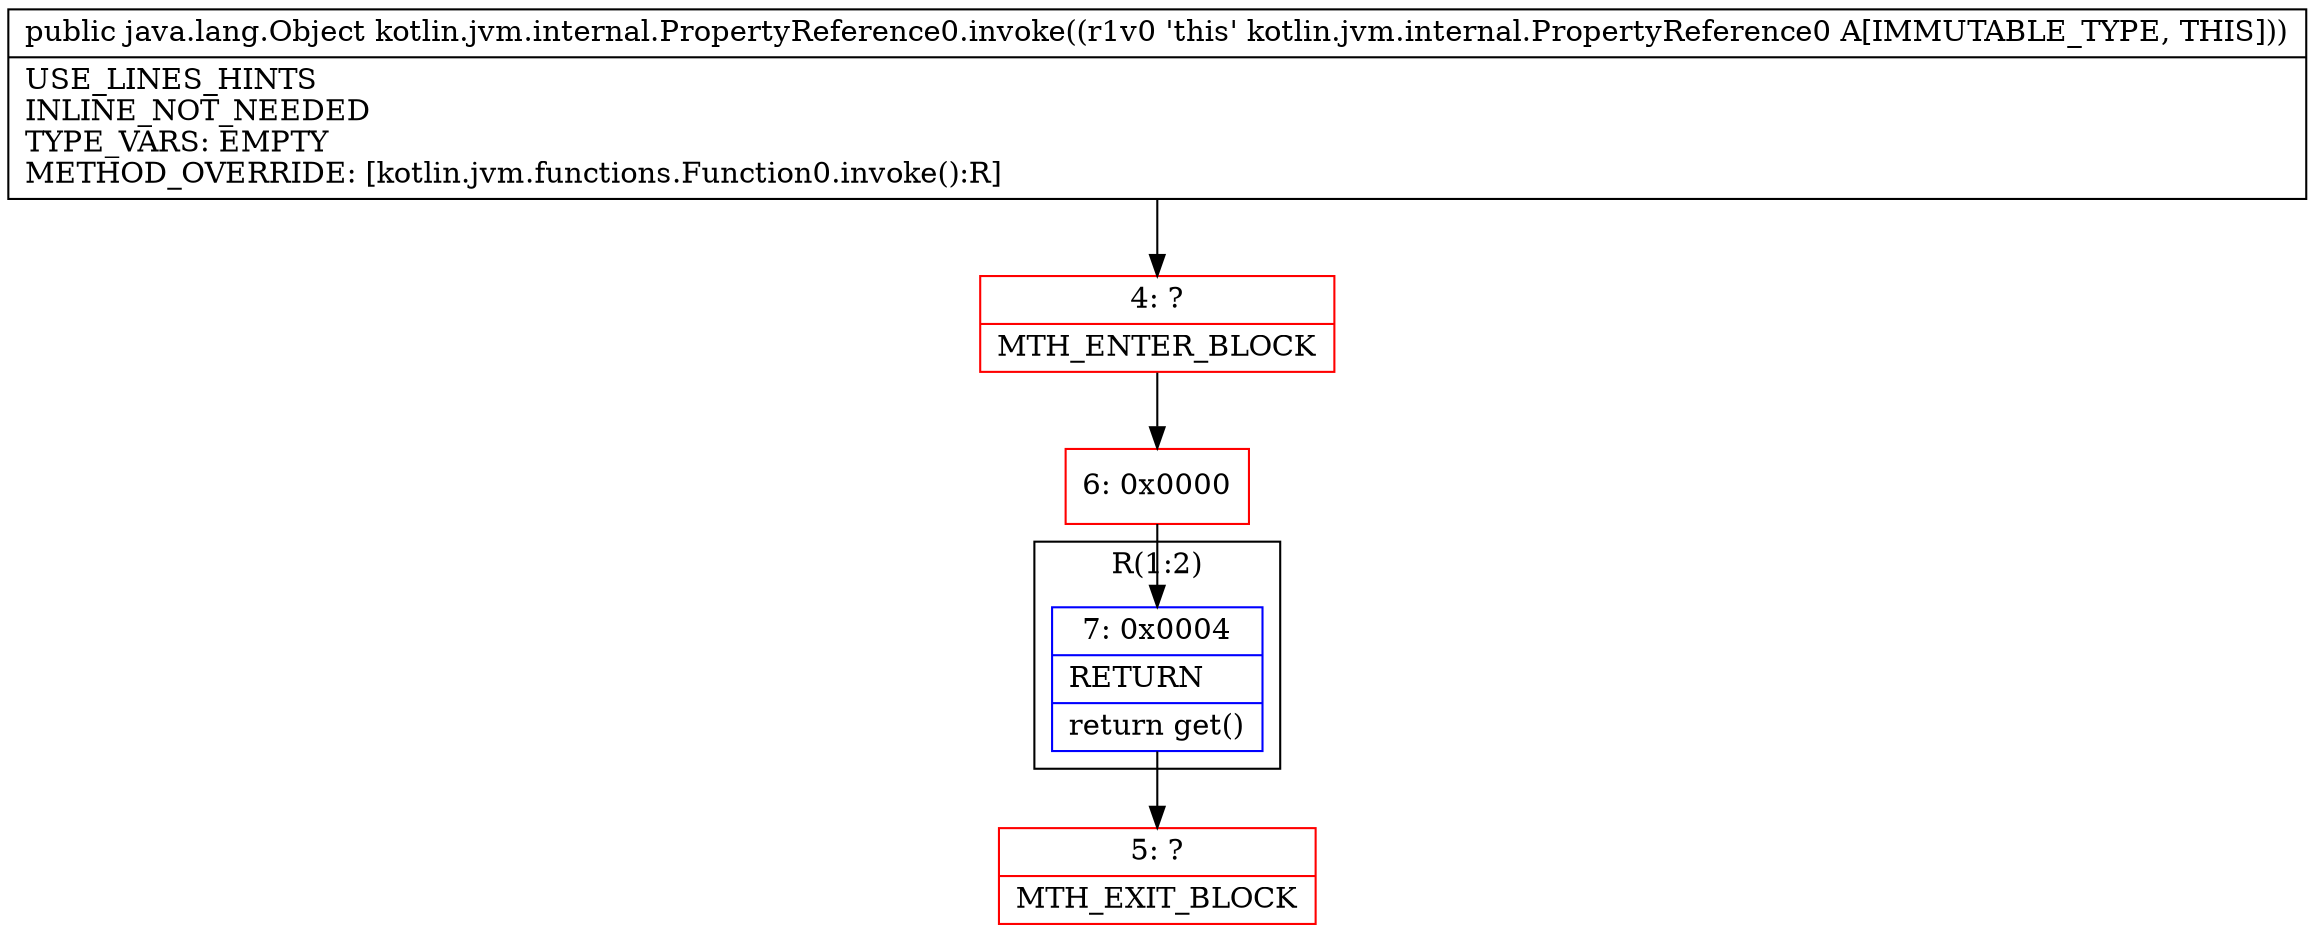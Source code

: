 digraph "CFG forkotlin.jvm.internal.PropertyReference0.invoke()Ljava\/lang\/Object;" {
subgraph cluster_Region_833844996 {
label = "R(1:2)";
node [shape=record,color=blue];
Node_7 [shape=record,label="{7\:\ 0x0004|RETURN\l|return get()\l}"];
}
Node_4 [shape=record,color=red,label="{4\:\ ?|MTH_ENTER_BLOCK\l}"];
Node_6 [shape=record,color=red,label="{6\:\ 0x0000}"];
Node_5 [shape=record,color=red,label="{5\:\ ?|MTH_EXIT_BLOCK\l}"];
MethodNode[shape=record,label="{public java.lang.Object kotlin.jvm.internal.PropertyReference0.invoke((r1v0 'this' kotlin.jvm.internal.PropertyReference0 A[IMMUTABLE_TYPE, THIS]))  | USE_LINES_HINTS\lINLINE_NOT_NEEDED\lTYPE_VARS: EMPTY\lMETHOD_OVERRIDE: [kotlin.jvm.functions.Function0.invoke():R]\l}"];
MethodNode -> Node_4;Node_7 -> Node_5;
Node_4 -> Node_6;
Node_6 -> Node_7;
}

